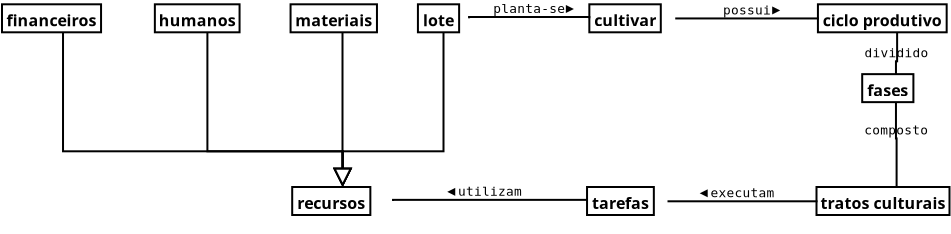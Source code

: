 <?xml version="1.0"?>
<diagram xmlns:dia="http://www.lysator.liu.se/~alla/dia/">
  <diagramdata>
    <attribute name="background">
      <color val="#ffffff"/>
    </attribute>
    <attribute name="paper">
      <composite type="paper">
        <attribute name="name">
          <string>#A4#</string>
        </attribute>
        <attribute name="tmargin">
          <real val="2.82"/>
        </attribute>
        <attribute name="bmargin">
          <real val="2.82"/>
        </attribute>
        <attribute name="lmargin">
          <real val="2.82"/>
        </attribute>
        <attribute name="rmargin">
          <real val="2.82"/>
        </attribute>
        <attribute name="is_portrait">
          <boolean val="true"/>
        </attribute>
        <attribute name="scaling">
          <real val="1"/>
        </attribute>
        <attribute name="fitto">
          <boolean val="false"/>
        </attribute>
      </composite>
    </attribute>
    <attribute name="grid">
      <composite type="grid">
        <attribute name="width_x">
          <real val="1"/>
        </attribute>
        <attribute name="width_y">
          <real val="1"/>
        </attribute>
        <attribute name="visible_x">
          <int val="1"/>
        </attribute>
        <attribute name="visible_y">
          <int val="1"/>
        </attribute>
      </composite>
    </attribute>
    <attribute name="guides">
      <composite type="guides">
        <attribute name="hguides"/>
        <attribute name="vguides"/>
      </composite>
    </attribute>
  </diagramdata>
  <layer name="Background" visible="true">
    <object type="UML - Class" version="0" id="O0">
      <attribute name="obj_pos">
        <point val="8.071,17.579"/>
      </attribute>
      <attribute name="obj_bb">
        <rectangle val="8.021,17.529;12.466,19.029"/>
      </attribute>
      <attribute name="elem_corner">
        <point val="8.071,17.579"/>
      </attribute>
      <attribute name="elem_width">
        <real val="4.345"/>
      </attribute>
      <attribute name="elem_height">
        <real val="1.4"/>
      </attribute>
      <attribute name="name">
        <string>#cultivar#</string>
      </attribute>
      <attribute name="stereotype">
        <string/>
      </attribute>
      <attribute name="abstract">
        <boolean val="false"/>
      </attribute>
      <attribute name="suppress_attributes">
        <boolean val="false"/>
      </attribute>
      <attribute name="suppress_operations">
        <boolean val="false"/>
      </attribute>
      <attribute name="visible_attributes">
        <boolean val="false"/>
      </attribute>
      <attribute name="visible_operations">
        <boolean val="false"/>
      </attribute>
      <attribute name="attributes"/>
      <attribute name="operations"/>
      <attribute name="template">
        <boolean val="false"/>
      </attribute>
      <attribute name="templates"/>
    </object>
    <object type="UML - Class" version="0" id="O1">
      <attribute name="obj_pos">
        <point val="19.5,17.579"/>
      </attribute>
      <attribute name="obj_bb">
        <rectangle val="19.45,17.529;27.471,19.029"/>
      </attribute>
      <attribute name="elem_corner">
        <point val="19.5,17.579"/>
      </attribute>
      <attribute name="elem_width">
        <real val="7.92"/>
      </attribute>
      <attribute name="elem_height">
        <real val="1.4"/>
      </attribute>
      <attribute name="name">
        <string>#ciclo produtivo#</string>
      </attribute>
      <attribute name="stereotype">
        <string/>
      </attribute>
      <attribute name="abstract">
        <boolean val="false"/>
      </attribute>
      <attribute name="suppress_attributes">
        <boolean val="false"/>
      </attribute>
      <attribute name="suppress_operations">
        <boolean val="false"/>
      </attribute>
      <attribute name="visible_attributes">
        <boolean val="false"/>
      </attribute>
      <attribute name="visible_operations">
        <boolean val="false"/>
      </attribute>
      <attribute name="attributes"/>
      <attribute name="operations"/>
      <attribute name="template">
        <boolean val="false"/>
      </attribute>
      <attribute name="templates"/>
    </object>
    <object type="UML - Class" version="0" id="O2">
      <attribute name="obj_pos">
        <point val="21.714,21.071"/>
      </attribute>
      <attribute name="obj_bb">
        <rectangle val="21.664,21.021;25.14,22.521"/>
      </attribute>
      <attribute name="elem_corner">
        <point val="21.714,21.071"/>
      </attribute>
      <attribute name="elem_width">
        <real val="3.376"/>
      </attribute>
      <attribute name="elem_height">
        <real val="1.4"/>
      </attribute>
      <attribute name="name">
        <string>#fases#</string>
      </attribute>
      <attribute name="stereotype">
        <string/>
      </attribute>
      <attribute name="abstract">
        <boolean val="false"/>
      </attribute>
      <attribute name="suppress_attributes">
        <boolean val="false"/>
      </attribute>
      <attribute name="suppress_operations">
        <boolean val="false"/>
      </attribute>
      <attribute name="visible_attributes">
        <boolean val="false"/>
      </attribute>
      <attribute name="visible_operations">
        <boolean val="false"/>
      </attribute>
      <attribute name="attributes"/>
      <attribute name="operations"/>
      <attribute name="template">
        <boolean val="false"/>
      </attribute>
      <attribute name="templates"/>
    </object>
    <object type="UML - Class" version="0" id="O3">
      <attribute name="obj_pos">
        <point val="19.429,26.714"/>
      </attribute>
      <attribute name="obj_bb">
        <rectangle val="19.379,26.664;27.49,28.164"/>
      </attribute>
      <attribute name="elem_corner">
        <point val="19.429,26.714"/>
      </attribute>
      <attribute name="elem_width">
        <real val="8.011"/>
      </attribute>
      <attribute name="elem_height">
        <real val="1.4"/>
      </attribute>
      <attribute name="name">
        <string>#tratos culturais#</string>
      </attribute>
      <attribute name="stereotype">
        <string/>
      </attribute>
      <attribute name="abstract">
        <boolean val="false"/>
      </attribute>
      <attribute name="suppress_attributes">
        <boolean val="false"/>
      </attribute>
      <attribute name="suppress_operations">
        <boolean val="false"/>
      </attribute>
      <attribute name="visible_attributes">
        <boolean val="false"/>
      </attribute>
      <attribute name="visible_operations">
        <boolean val="false"/>
      </attribute>
      <attribute name="attributes"/>
      <attribute name="operations"/>
      <attribute name="template">
        <boolean val="false"/>
      </attribute>
      <attribute name="templates"/>
    </object>
    <object type="UML - Class" version="0" id="O4">
      <attribute name="obj_pos">
        <point val="-6.786,26.714"/>
      </attribute>
      <attribute name="obj_bb">
        <rectangle val="-6.836,26.664;-1.694,28.164"/>
      </attribute>
      <attribute name="elem_corner">
        <point val="-6.786,26.714"/>
      </attribute>
      <attribute name="elem_width">
        <real val="5.042"/>
      </attribute>
      <attribute name="elem_height">
        <real val="1.4"/>
      </attribute>
      <attribute name="name">
        <string>#recursos#</string>
      </attribute>
      <attribute name="stereotype">
        <string/>
      </attribute>
      <attribute name="abstract">
        <boolean val="false"/>
      </attribute>
      <attribute name="suppress_attributes">
        <boolean val="false"/>
      </attribute>
      <attribute name="suppress_operations">
        <boolean val="false"/>
      </attribute>
      <attribute name="visible_attributes">
        <boolean val="false"/>
      </attribute>
      <attribute name="visible_operations">
        <boolean val="false"/>
      </attribute>
      <attribute name="attributes"/>
      <attribute name="operations"/>
      <attribute name="template">
        <boolean val="false"/>
      </attribute>
      <attribute name="templates"/>
    </object>
    <object type="UML - Class" version="0" id="O5">
      <attribute name="obj_pos">
        <point val="-0.5,17.579"/>
      </attribute>
      <attribute name="obj_bb">
        <rectangle val="-0.55,17.529;2.107,19.029"/>
      </attribute>
      <attribute name="elem_corner">
        <point val="-0.5,17.579"/>
      </attribute>
      <attribute name="elem_width">
        <real val="2.557"/>
      </attribute>
      <attribute name="elem_height">
        <real val="1.4"/>
      </attribute>
      <attribute name="name">
        <string>#lote#</string>
      </attribute>
      <attribute name="stereotype">
        <string/>
      </attribute>
      <attribute name="abstract">
        <boolean val="false"/>
      </attribute>
      <attribute name="suppress_attributes">
        <boolean val="false"/>
      </attribute>
      <attribute name="suppress_operations">
        <boolean val="false"/>
      </attribute>
      <attribute name="visible_attributes">
        <boolean val="false"/>
      </attribute>
      <attribute name="visible_operations">
        <boolean val="false"/>
      </attribute>
      <attribute name="attributes"/>
      <attribute name="operations"/>
      <attribute name="template">
        <boolean val="false"/>
      </attribute>
      <attribute name="templates"/>
    </object>
    <object type="UML - Generalization" version="0" id="O6">
      <attribute name="obj_pos">
        <point val="-4.265,26.714"/>
      </attribute>
      <attribute name="obj_bb">
        <rectangle val="-5.115,18.129;1.629,27.564"/>
      </attribute>
      <attribute name="orth_points">
        <point val="-4.265,26.714"/>
        <point val="-4.265,24.929"/>
        <point val="0.779,24.929"/>
        <point val="0.779,18.979"/>
      </attribute>
      <attribute name="orth_orient">
        <enum val="1"/>
        <enum val="0"/>
        <enum val="1"/>
      </attribute>
      <attribute name="name">
        <string/>
      </attribute>
      <attribute name="stereotype">
        <string/>
      </attribute>
      <connections>
        <connection handle="0" to="O4" connection="1"/>
        <connection handle="1" to="O5" connection="6"/>
      </connections>
    </object>
    <object type="UML - Association" version="0" id="O7">
      <attribute name="obj_pos">
        <point val="2.057,18.279"/>
      </attribute>
      <attribute name="obj_bb">
        <rectangle val="0.607,16.764;9.521,19.879"/>
      </attribute>
      <attribute name="orth_points">
        <point val="2.057,18.279"/>
        <point val="2.057,18.214"/>
        <point val="8.071,18.214"/>
        <point val="8.071,18.279"/>
      </attribute>
      <attribute name="orth_orient">
        <enum val="1"/>
        <enum val="0"/>
        <enum val="1"/>
      </attribute>
      <attribute name="name">
        <string>#planta-se#</string>
      </attribute>
      <attribute name="direction">
        <enum val="1"/>
      </attribute>
      <attribute name="ends">
        <composite>
          <attribute name="role">
            <string/>
          </attribute>
          <attribute name="multiplicity">
            <string/>
          </attribute>
          <attribute name="arrow">
            <boolean val="false"/>
          </attribute>
          <attribute name="aggregate">
            <enum val="0"/>
          </attribute>
        </composite>
        <composite>
          <attribute name="role">
            <string/>
          </attribute>
          <attribute name="multiplicity">
            <string/>
          </attribute>
          <attribute name="arrow">
            <boolean val="false"/>
          </attribute>
          <attribute name="aggregate">
            <enum val="0"/>
          </attribute>
        </composite>
      </attribute>
      <connections>
        <connection handle="0" to="O5" connection="4"/>
        <connection handle="1" to="O0" connection="3"/>
      </connections>
    </object>
    <object type="UML - Association" version="0" id="O8">
      <attribute name="obj_pos">
        <point val="12.416,18.279"/>
      </attribute>
      <attribute name="obj_bb">
        <rectangle val="10.966,16.829;20.95,19.879"/>
      </attribute>
      <attribute name="orth_points">
        <point val="12.416,18.279"/>
        <point val="12.416,18.286"/>
        <point val="19.5,18.286"/>
        <point val="19.5,18.279"/>
      </attribute>
      <attribute name="orth_orient">
        <enum val="1"/>
        <enum val="0"/>
        <enum val="1"/>
      </attribute>
      <attribute name="name">
        <string>#possui#</string>
      </attribute>
      <attribute name="direction">
        <enum val="1"/>
      </attribute>
      <attribute name="ends">
        <composite>
          <attribute name="role">
            <string/>
          </attribute>
          <attribute name="multiplicity">
            <string/>
          </attribute>
          <attribute name="arrow">
            <boolean val="false"/>
          </attribute>
          <attribute name="aggregate">
            <enum val="0"/>
          </attribute>
        </composite>
        <composite>
          <attribute name="role">
            <string/>
          </attribute>
          <attribute name="multiplicity">
            <string/>
          </attribute>
          <attribute name="arrow">
            <boolean val="false"/>
          </attribute>
          <attribute name="aggregate">
            <enum val="0"/>
          </attribute>
        </composite>
      </attribute>
      <connections>
        <connection handle="0" to="O0" connection="4"/>
        <connection handle="1" to="O1" connection="3"/>
      </connections>
    </object>
    <object type="UML - Association" version="0" id="O9">
      <attribute name="obj_pos">
        <point val="23.46,18.979"/>
      </attribute>
      <attribute name="obj_bb">
        <rectangle val="21.392,17.529;25.47,22.671"/>
      </attribute>
      <attribute name="orth_points">
        <point val="23.46,18.979"/>
        <point val="23.46,20.429"/>
        <point val="23.402,20.429"/>
        <point val="23.402,21.071"/>
      </attribute>
      <attribute name="orth_orient">
        <enum val="1"/>
        <enum val="0"/>
        <enum val="1"/>
      </attribute>
      <attribute name="name">
        <string>#dividido#</string>
      </attribute>
      <attribute name="direction">
        <enum val="0"/>
      </attribute>
      <attribute name="ends">
        <composite>
          <attribute name="role">
            <string/>
          </attribute>
          <attribute name="multiplicity">
            <string/>
          </attribute>
          <attribute name="arrow">
            <boolean val="false"/>
          </attribute>
          <attribute name="aggregate">
            <enum val="0"/>
          </attribute>
        </composite>
        <composite>
          <attribute name="role">
            <string/>
          </attribute>
          <attribute name="multiplicity">
            <string/>
          </attribute>
          <attribute name="arrow">
            <boolean val="false"/>
          </attribute>
          <attribute name="aggregate">
            <enum val="0"/>
          </attribute>
        </composite>
      </attribute>
      <connections>
        <connection handle="0" to="O1" connection="6"/>
        <connection handle="1" to="O2" connection="1"/>
      </connections>
    </object>
    <object type="UML - Association" version="0" id="O10">
      <attribute name="obj_pos">
        <point val="23.402,22.471"/>
      </attribute>
      <attribute name="obj_bb">
        <rectangle val="21.379,21.021;25.457,28.314"/>
      </attribute>
      <attribute name="orth_points">
        <point val="23.402,22.471"/>
        <point val="23.402,24.286"/>
        <point val="23.434,24.286"/>
        <point val="23.434,26.714"/>
      </attribute>
      <attribute name="orth_orient">
        <enum val="1"/>
        <enum val="0"/>
        <enum val="1"/>
      </attribute>
      <attribute name="name">
        <string>#composto#</string>
      </attribute>
      <attribute name="direction">
        <enum val="0"/>
      </attribute>
      <attribute name="ends">
        <composite>
          <attribute name="role">
            <string/>
          </attribute>
          <attribute name="multiplicity">
            <string/>
          </attribute>
          <attribute name="arrow">
            <boolean val="false"/>
          </attribute>
          <attribute name="aggregate">
            <enum val="0"/>
          </attribute>
        </composite>
        <composite>
          <attribute name="role">
            <string/>
          </attribute>
          <attribute name="multiplicity">
            <string/>
          </attribute>
          <attribute name="arrow">
            <boolean val="false"/>
          </attribute>
          <attribute name="aggregate">
            <enum val="0"/>
          </attribute>
        </composite>
      </attribute>
      <connections>
        <connection handle="0" to="O2" connection="6"/>
        <connection handle="1" to="O3" connection="1"/>
      </connections>
    </object>
    <object type="UML - Association" version="0" id="O11">
      <attribute name="obj_pos">
        <point val="7.956,27.414"/>
      </attribute>
      <attribute name="obj_bb">
        <rectangle val="-3.194,25.907;9.406,29.014"/>
      </attribute>
      <attribute name="orth_points">
        <point val="7.956,27.414"/>
        <point val="7.956,27.357"/>
        <point val="-1.744,27.357"/>
        <point val="-1.744,27.414"/>
      </attribute>
      <attribute name="orth_orient">
        <enum val="1"/>
        <enum val="0"/>
        <enum val="1"/>
      </attribute>
      <attribute name="name">
        <string>#utilizam#</string>
      </attribute>
      <attribute name="direction">
        <enum val="2"/>
      </attribute>
      <attribute name="ends">
        <composite>
          <attribute name="role">
            <string/>
          </attribute>
          <attribute name="multiplicity">
            <string/>
          </attribute>
          <attribute name="arrow">
            <boolean val="false"/>
          </attribute>
          <attribute name="aggregate">
            <enum val="0"/>
          </attribute>
        </composite>
        <composite>
          <attribute name="role">
            <string/>
          </attribute>
          <attribute name="multiplicity">
            <string/>
          </attribute>
          <attribute name="arrow">
            <boolean val="false"/>
          </attribute>
          <attribute name="aggregate">
            <enum val="0"/>
          </attribute>
        </composite>
      </attribute>
      <connections>
        <connection handle="0" to="O12" connection="3"/>
        <connection handle="1" to="O4" connection="4"/>
      </connections>
    </object>
    <object type="UML - Class" version="0" id="O12">
      <attribute name="obj_pos">
        <point val="7.956,26.714"/>
      </attribute>
      <attribute name="obj_bb">
        <rectangle val="7.906,26.664;12.079,28.164"/>
      </attribute>
      <attribute name="elem_corner">
        <point val="7.956,26.714"/>
      </attribute>
      <attribute name="elem_width">
        <real val="4.072"/>
      </attribute>
      <attribute name="elem_height">
        <real val="1.4"/>
      </attribute>
      <attribute name="name">
        <string>#tarefas#</string>
      </attribute>
      <attribute name="stereotype">
        <string/>
      </attribute>
      <attribute name="abstract">
        <boolean val="false"/>
      </attribute>
      <attribute name="suppress_attributes">
        <boolean val="false"/>
      </attribute>
      <attribute name="suppress_operations">
        <boolean val="false"/>
      </attribute>
      <attribute name="visible_attributes">
        <boolean val="false"/>
      </attribute>
      <attribute name="visible_operations">
        <boolean val="false"/>
      </attribute>
      <attribute name="attributes"/>
      <attribute name="operations"/>
      <attribute name="template">
        <boolean val="false"/>
      </attribute>
      <attribute name="templates"/>
    </object>
    <object type="UML - Association" version="0" id="O13">
      <attribute name="obj_pos">
        <point val="12.029,27.414"/>
      </attribute>
      <attribute name="obj_bb">
        <rectangle val="10.579,25.964;20.879,29.014"/>
      </attribute>
      <attribute name="orth_points">
        <point val="12.029,27.414"/>
        <point val="12.029,27.429"/>
        <point val="19.429,27.429"/>
        <point val="19.429,27.414"/>
      </attribute>
      <attribute name="orth_orient">
        <enum val="1"/>
        <enum val="0"/>
        <enum val="1"/>
      </attribute>
      <attribute name="name">
        <string>#executam#</string>
      </attribute>
      <attribute name="direction">
        <enum val="2"/>
      </attribute>
      <attribute name="ends">
        <composite>
          <attribute name="role">
            <string/>
          </attribute>
          <attribute name="multiplicity">
            <string/>
          </attribute>
          <attribute name="arrow">
            <boolean val="false"/>
          </attribute>
          <attribute name="aggregate">
            <enum val="0"/>
          </attribute>
        </composite>
        <composite>
          <attribute name="role">
            <string/>
          </attribute>
          <attribute name="multiplicity">
            <string/>
          </attribute>
          <attribute name="arrow">
            <boolean val="false"/>
          </attribute>
          <attribute name="aggregate">
            <enum val="0"/>
          </attribute>
        </composite>
      </attribute>
      <connections>
        <connection handle="0" to="O12" connection="4"/>
        <connection handle="1" to="O3" connection="3"/>
      </connections>
    </object>
    <object type="UML - Class" version="0" id="O14">
      <attribute name="obj_pos">
        <point val="-13.653,17.579"/>
      </attribute>
      <attribute name="obj_bb">
        <rectangle val="-13.703,17.529;-8.349,19.029"/>
      </attribute>
      <attribute name="elem_corner">
        <point val="-13.653,17.579"/>
      </attribute>
      <attribute name="elem_width">
        <real val="5.254"/>
      </attribute>
      <attribute name="elem_height">
        <real val="1.4"/>
      </attribute>
      <attribute name="name">
        <string>#humanos#</string>
      </attribute>
      <attribute name="stereotype">
        <string/>
      </attribute>
      <attribute name="abstract">
        <boolean val="false"/>
      </attribute>
      <attribute name="suppress_attributes">
        <boolean val="false"/>
      </attribute>
      <attribute name="suppress_operations">
        <boolean val="false"/>
      </attribute>
      <attribute name="visible_attributes">
        <boolean val="false"/>
      </attribute>
      <attribute name="visible_operations">
        <boolean val="false"/>
      </attribute>
      <attribute name="attributes"/>
      <attribute name="operations"/>
      <attribute name="template">
        <boolean val="false"/>
      </attribute>
      <attribute name="templates"/>
    </object>
    <object type="UML - Class" version="0" id="O15">
      <attribute name="obj_pos">
        <point val="-6.868,17.579"/>
      </attribute>
      <attribute name="obj_bb">
        <rectangle val="-6.918,17.529;-1.624,19.029"/>
      </attribute>
      <attribute name="elem_corner">
        <point val="-6.868,17.579"/>
      </attribute>
      <attribute name="elem_width">
        <real val="5.194"/>
      </attribute>
      <attribute name="elem_height">
        <real val="1.4"/>
      </attribute>
      <attribute name="name">
        <string>#materiais#</string>
      </attribute>
      <attribute name="stereotype">
        <string/>
      </attribute>
      <attribute name="abstract">
        <boolean val="false"/>
      </attribute>
      <attribute name="suppress_attributes">
        <boolean val="false"/>
      </attribute>
      <attribute name="suppress_operations">
        <boolean val="false"/>
      </attribute>
      <attribute name="visible_attributes">
        <boolean val="false"/>
      </attribute>
      <attribute name="visible_operations">
        <boolean val="false"/>
      </attribute>
      <attribute name="attributes"/>
      <attribute name="operations"/>
      <attribute name="template">
        <boolean val="false"/>
      </attribute>
      <attribute name="templates"/>
    </object>
    <object type="UML - Class" version="0" id="O16">
      <attribute name="obj_pos">
        <point val="-21.296,17.579"/>
      </attribute>
      <attribute name="obj_bb">
        <rectangle val="-21.346,17.529;-15.144,19.029"/>
      </attribute>
      <attribute name="elem_corner">
        <point val="-21.296,17.579"/>
      </attribute>
      <attribute name="elem_width">
        <real val="6.103"/>
      </attribute>
      <attribute name="elem_height">
        <real val="1.4"/>
      </attribute>
      <attribute name="name">
        <string>#financeiros#</string>
      </attribute>
      <attribute name="stereotype">
        <string/>
      </attribute>
      <attribute name="abstract">
        <boolean val="false"/>
      </attribute>
      <attribute name="suppress_attributes">
        <boolean val="false"/>
      </attribute>
      <attribute name="suppress_operations">
        <boolean val="false"/>
      </attribute>
      <attribute name="visible_attributes">
        <boolean val="false"/>
      </attribute>
      <attribute name="visible_operations">
        <boolean val="false"/>
      </attribute>
      <attribute name="attributes"/>
      <attribute name="operations"/>
      <attribute name="template">
        <boolean val="false"/>
      </attribute>
      <attribute name="templates"/>
    </object>
    <object type="UML - Generalization" version="0" id="O17">
      <attribute name="obj_pos">
        <point val="-4.265,26.714"/>
      </attribute>
      <attribute name="obj_bb">
        <rectangle val="-5.121,18.129;-3.415,27.564"/>
      </attribute>
      <attribute name="orth_points">
        <point val="-4.265,26.714"/>
        <point val="-4.265,24.929"/>
        <point val="-4.271,24.929"/>
        <point val="-4.271,18.979"/>
      </attribute>
      <attribute name="orth_orient">
        <enum val="1"/>
        <enum val="0"/>
        <enum val="1"/>
      </attribute>
      <attribute name="name">
        <string/>
      </attribute>
      <attribute name="stereotype">
        <string/>
      </attribute>
      <connections>
        <connection handle="0" to="O4" connection="1"/>
        <connection handle="1" to="O15" connection="6"/>
      </connections>
    </object>
    <object type="UML - Generalization" version="0" id="O18">
      <attribute name="obj_pos">
        <point val="-4.265,26.714"/>
      </attribute>
      <attribute name="obj_bb">
        <rectangle val="-11.876,18.129;-3.415,27.564"/>
      </attribute>
      <attribute name="orth_points">
        <point val="-4.265,26.714"/>
        <point val="-4.265,24.929"/>
        <point val="-11.026,24.929"/>
        <point val="-11.026,18.979"/>
      </attribute>
      <attribute name="orth_orient">
        <enum val="1"/>
        <enum val="0"/>
        <enum val="1"/>
      </attribute>
      <attribute name="name">
        <string/>
      </attribute>
      <attribute name="stereotype">
        <string/>
      </attribute>
      <connections>
        <connection handle="0" to="O4" connection="1"/>
        <connection handle="1" to="O14" connection="6"/>
      </connections>
    </object>
    <object type="UML - Generalization" version="0" id="O19">
      <attribute name="obj_pos">
        <point val="-4.265,26.714"/>
      </attribute>
      <attribute name="obj_bb">
        <rectangle val="-19.095,18.129;-3.415,27.564"/>
      </attribute>
      <attribute name="orth_points">
        <point val="-4.265,26.714"/>
        <point val="-4.265,24.929"/>
        <point val="-18.245,24.929"/>
        <point val="-18.245,18.979"/>
      </attribute>
      <attribute name="orth_orient">
        <enum val="1"/>
        <enum val="0"/>
        <enum val="1"/>
      </attribute>
      <attribute name="name">
        <string/>
      </attribute>
      <attribute name="stereotype">
        <string/>
      </attribute>
      <connections>
        <connection handle="0" to="O4" connection="1"/>
        <connection handle="1" to="O16" connection="6"/>
      </connections>
    </object>
  </layer>
</diagram>
